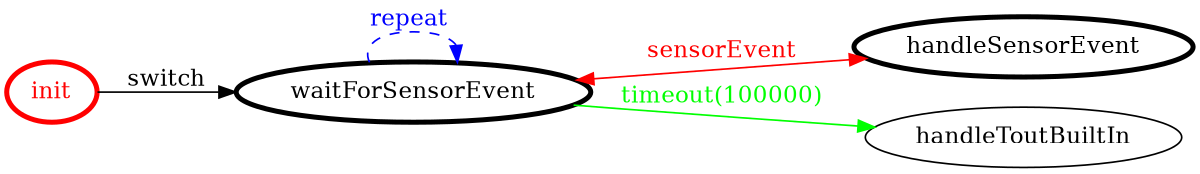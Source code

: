 /*
*
* A GraphViz DOT FSM description 
* Please use a GraphViz visualizer (like http://www.webgraphviz.com)
*  
*/

digraph finite_state_machine {
	rankdir=LR
	size="8,5"
	
	init [ color = red ][ fontcolor = red ][ penwidth = 3 ]
	waitForSensorEvent [ color = black ][ fontcolor = black ][ penwidth = 3 ]
	handleSensorEvent [ color = black ][ fontcolor = black ][ penwidth = 3 ]
	
	waitForSensorEvent -> waitForSensorEvent [ label = "repeat "][ style = dashed ][ color = blue ][ fontcolor = blue ]
	init -> waitForSensorEvent [ label = "switch" ][ color = black ][ fontcolor = black ]
	waitForSensorEvent -> handleSensorEvent [ label = "sensorEvent" ][ color = red ][ fontcolor = red ][ dir = both ]
	waitForSensorEvent -> handleToutBuiltIn [ label = "timeout(100000)" ][ color = green ][ fontcolor = green ]
}
